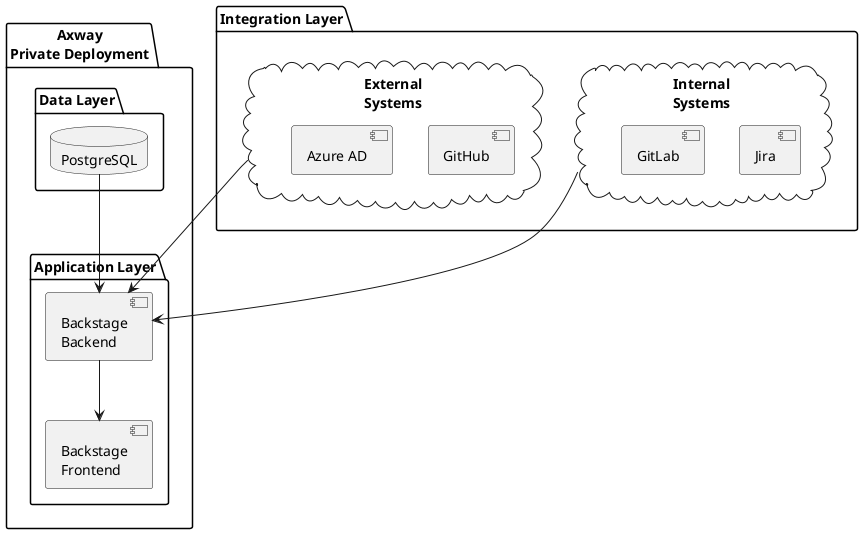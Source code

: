 @startuml
allowmixing


package "Axway\nPrivate Deployment"
{
package "Application Layer" {
  component "Backstage\nFrontend" as frontend
  component "Backstage\nBackend" as backend
}

package "Data Layer" {
  database "PostgreSQL" as db
}
}
package "Integration Layer" {
  cloud "Internal\nSystems" as internal {
    component "Jira" as jira
    component "GitLab" as gitlab
  }
  cloud "External\nSystems" as external {
    component "GitHub" as github
    component "Azure AD" as azuread

  }
}

internal --> backend
external --> backend
db --> backend
backend --> frontend
@enduml
